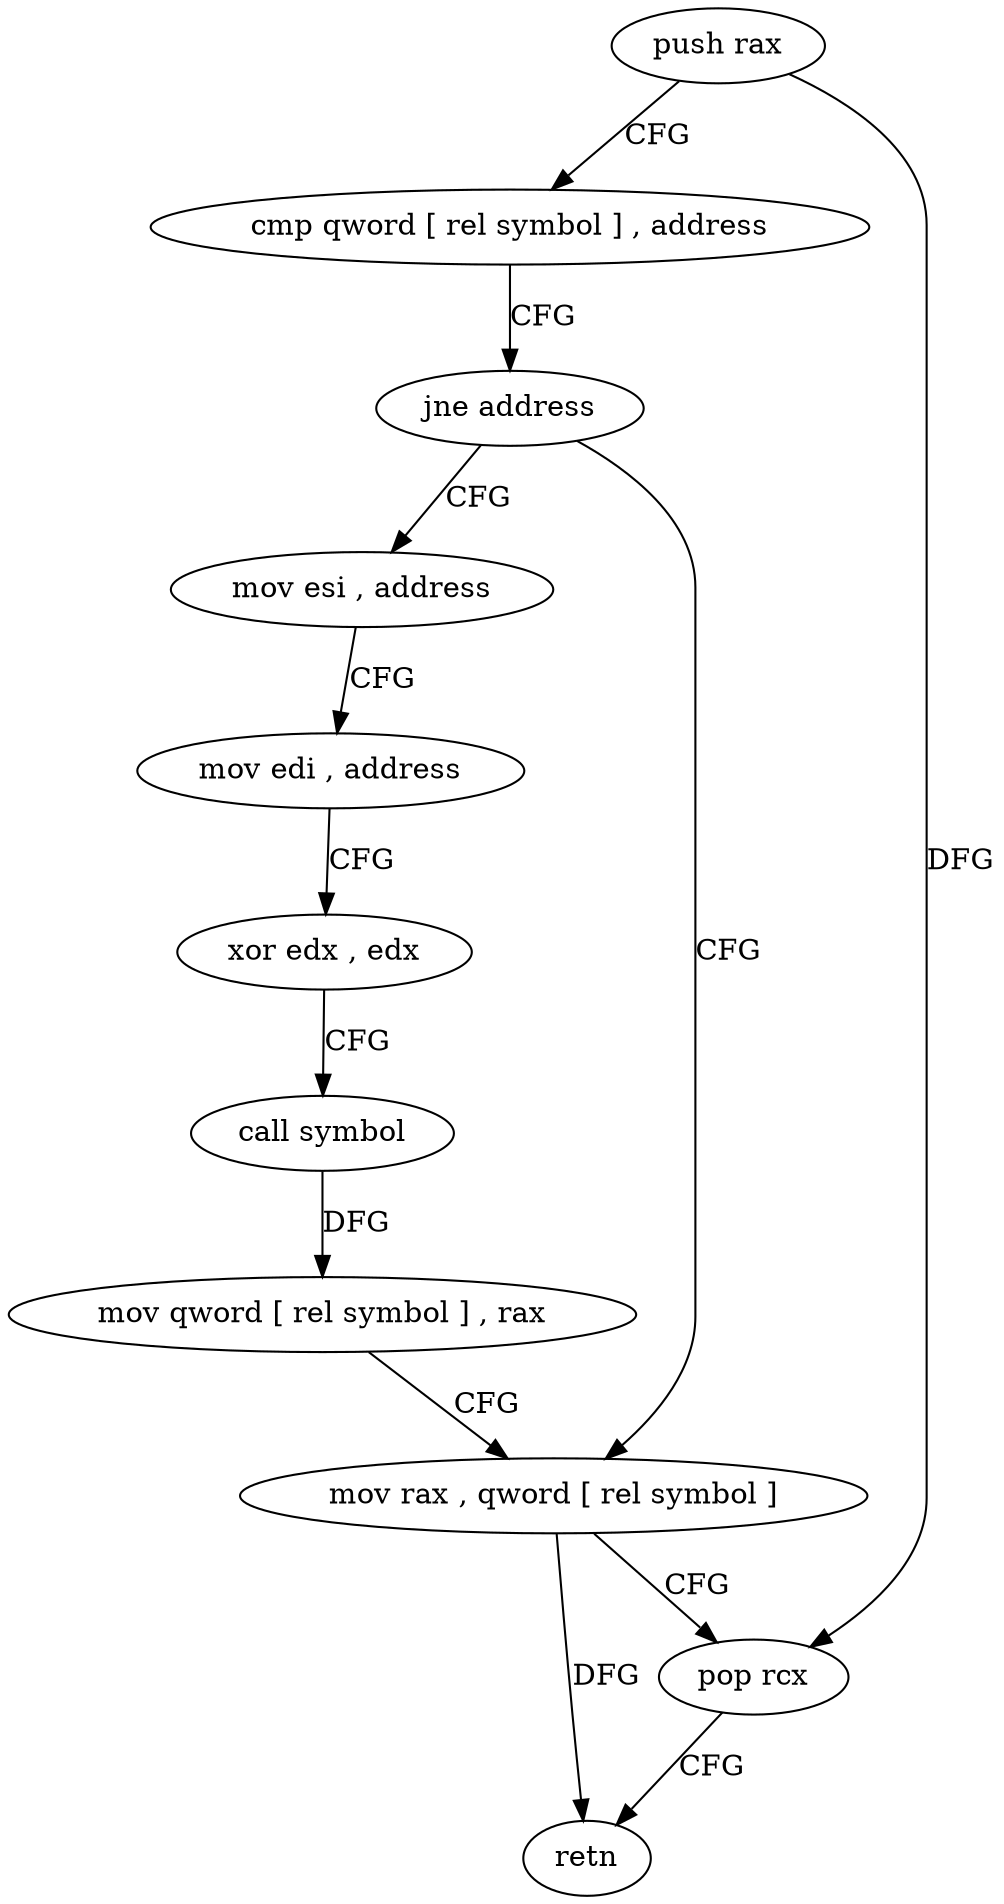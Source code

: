 digraph "func" {
"4215776" [label = "push rax" ]
"4215777" [label = "cmp qword [ rel symbol ] , address" ]
"4215785" [label = "jne address" ]
"4215811" [label = "mov rax , qword [ rel symbol ]" ]
"4215787" [label = "mov esi , address" ]
"4215818" [label = "pop rcx" ]
"4215819" [label = "retn" ]
"4215792" [label = "mov edi , address" ]
"4215797" [label = "xor edx , edx" ]
"4215799" [label = "call symbol" ]
"4215804" [label = "mov qword [ rel symbol ] , rax" ]
"4215776" -> "4215777" [ label = "CFG" ]
"4215776" -> "4215818" [ label = "DFG" ]
"4215777" -> "4215785" [ label = "CFG" ]
"4215785" -> "4215811" [ label = "CFG" ]
"4215785" -> "4215787" [ label = "CFG" ]
"4215811" -> "4215818" [ label = "CFG" ]
"4215811" -> "4215819" [ label = "DFG" ]
"4215787" -> "4215792" [ label = "CFG" ]
"4215818" -> "4215819" [ label = "CFG" ]
"4215792" -> "4215797" [ label = "CFG" ]
"4215797" -> "4215799" [ label = "CFG" ]
"4215799" -> "4215804" [ label = "DFG" ]
"4215804" -> "4215811" [ label = "CFG" ]
}
